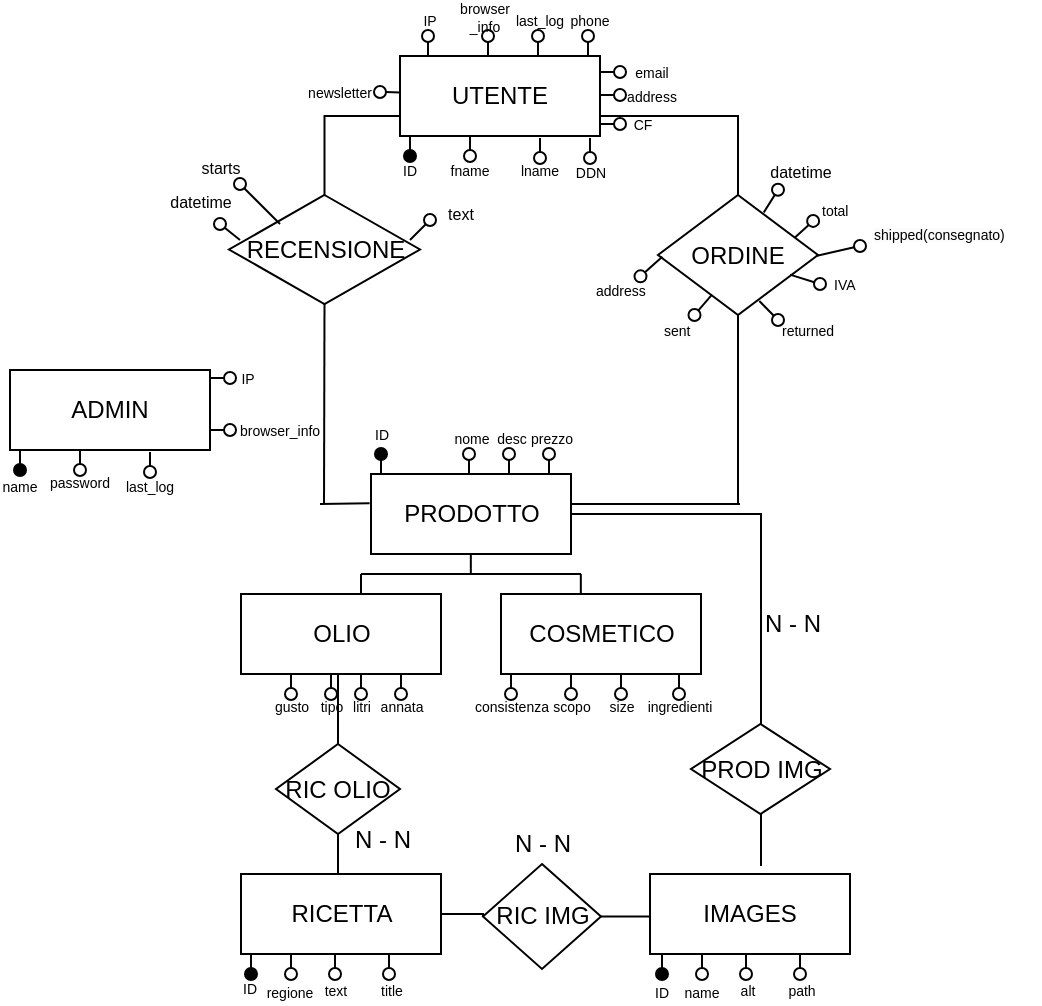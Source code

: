 <mxfile version="24.2.0" type="device">
  <diagram name="Page-1" id="3AYKA9QVEAdV145p8R4H">
    <mxGraphModel dx="463" dy="287" grid="1" gridSize="10" guides="1" tooltips="1" connect="1" arrows="1" fold="1" page="1" pageScale="1" pageWidth="850" pageHeight="1100" math="0" shadow="0">
      <root>
        <mxCell id="0" />
        <mxCell id="1" parent="0" />
        <mxCell id="TqLUojS1CVR_VBdu6LNA-1" value="ADMIN" style="whiteSpace=wrap;html=1;align=center;" parent="1" vertex="1">
          <mxGeometry x="455" y="473" width="100" height="40" as="geometry" />
        </mxCell>
        <mxCell id="TqLUojS1CVR_VBdu6LNA-4" value="" style="endArrow=oval;html=1;rounded=0;endFill=1;" parent="1" edge="1">
          <mxGeometry width="50" height="50" relative="1" as="geometry">
            <mxPoint x="460" y="513" as="sourcePoint" />
            <mxPoint x="460" y="523" as="targetPoint" />
          </mxGeometry>
        </mxCell>
        <mxCell id="TqLUojS1CVR_VBdu6LNA-5" value="name" style="text;html=1;align=center;verticalAlign=middle;whiteSpace=wrap;rounded=0;fontSize=7;" parent="1" vertex="1">
          <mxGeometry x="450" y="527" width="20" height="10" as="geometry" />
        </mxCell>
        <mxCell id="TqLUojS1CVR_VBdu6LNA-11" value="" style="endArrow=oval;html=1;rounded=0;endFill=0;" parent="1" edge="1">
          <mxGeometry width="50" height="50" relative="1" as="geometry">
            <mxPoint x="490" y="513" as="sourcePoint" />
            <mxPoint x="490" y="523" as="targetPoint" />
          </mxGeometry>
        </mxCell>
        <mxCell id="TqLUojS1CVR_VBdu6LNA-12" value="password" style="text;html=1;align=center;verticalAlign=middle;whiteSpace=wrap;rounded=0;fontSize=7;" parent="1" vertex="1">
          <mxGeometry x="480" y="523" width="20" height="13" as="geometry" />
        </mxCell>
        <mxCell id="TqLUojS1CVR_VBdu6LNA-13" value="" style="endArrow=oval;html=1;rounded=0;endFill=0;" parent="1" edge="1">
          <mxGeometry width="50" height="50" relative="1" as="geometry">
            <mxPoint x="525" y="514" as="sourcePoint" />
            <mxPoint x="525" y="524" as="targetPoint" />
          </mxGeometry>
        </mxCell>
        <mxCell id="TqLUojS1CVR_VBdu6LNA-14" value="last_log" style="text;html=1;align=center;verticalAlign=middle;whiteSpace=wrap;rounded=0;fontSize=7;" parent="1" vertex="1">
          <mxGeometry x="515" y="527" width="20" height="10" as="geometry" />
        </mxCell>
        <mxCell id="TqLUojS1CVR_VBdu6LNA-15" value="" style="endArrow=oval;html=1;rounded=0;endFill=0;" parent="1" edge="1">
          <mxGeometry width="50" height="50" relative="1" as="geometry">
            <mxPoint x="555" y="503" as="sourcePoint" />
            <mxPoint x="565" y="503" as="targetPoint" />
          </mxGeometry>
        </mxCell>
        <mxCell id="TqLUojS1CVR_VBdu6LNA-16" value="browser_info" style="text;html=1;align=center;verticalAlign=middle;whiteSpace=wrap;rounded=0;fontSize=7;" parent="1" vertex="1">
          <mxGeometry x="580" y="499" width="20" height="10" as="geometry" />
        </mxCell>
        <mxCell id="TqLUojS1CVR_VBdu6LNA-17" value="" style="endArrow=oval;html=1;rounded=0;endFill=0;" parent="1" edge="1">
          <mxGeometry width="50" height="50" relative="1" as="geometry">
            <mxPoint x="555" y="477" as="sourcePoint" />
            <mxPoint x="565" y="477" as="targetPoint" />
          </mxGeometry>
        </mxCell>
        <mxCell id="TqLUojS1CVR_VBdu6LNA-18" value="IP" style="text;html=1;align=center;verticalAlign=middle;whiteSpace=wrap;rounded=0;fontSize=7;" parent="1" vertex="1">
          <mxGeometry x="564" y="473" width="20" height="10" as="geometry" />
        </mxCell>
        <mxCell id="TqLUojS1CVR_VBdu6LNA-127" style="edgeStyle=orthogonalEdgeStyle;rounded=0;orthogonalLoop=1;jettySize=auto;html=1;exitX=0;exitY=0.75;exitDx=0;exitDy=0;endArrow=none;endFill=0;" parent="1" source="TqLUojS1CVR_VBdu6LNA-20" target="TqLUojS1CVR_VBdu6LNA-128" edge="1">
          <mxGeometry relative="1" as="geometry">
            <mxPoint x="600" y="400" as="targetPoint" />
          </mxGeometry>
        </mxCell>
        <mxCell id="TqLUojS1CVR_VBdu6LNA-129" style="edgeStyle=orthogonalEdgeStyle;rounded=0;orthogonalLoop=1;jettySize=auto;html=1;exitX=1;exitY=0.75;exitDx=0;exitDy=0;endArrow=none;endFill=0;" parent="1" source="TqLUojS1CVR_VBdu6LNA-20" target="TqLUojS1CVR_VBdu6LNA-130" edge="1">
          <mxGeometry relative="1" as="geometry">
            <mxPoint x="820" y="400" as="targetPoint" />
          </mxGeometry>
        </mxCell>
        <mxCell id="TqLUojS1CVR_VBdu6LNA-20" value="UTENTE" style="whiteSpace=wrap;html=1;align=center;" parent="1" vertex="1">
          <mxGeometry x="650" y="316" width="100" height="40" as="geometry" />
        </mxCell>
        <mxCell id="TqLUojS1CVR_VBdu6LNA-21" value="" style="endArrow=oval;html=1;rounded=0;endFill=1;" parent="1" edge="1">
          <mxGeometry width="50" height="50" relative="1" as="geometry">
            <mxPoint x="655" y="356" as="sourcePoint" />
            <mxPoint x="655" y="366" as="targetPoint" />
          </mxGeometry>
        </mxCell>
        <mxCell id="TqLUojS1CVR_VBdu6LNA-22" value="" style="endArrow=oval;html=1;rounded=0;endFill=0;" parent="1" edge="1">
          <mxGeometry width="50" height="50" relative="1" as="geometry">
            <mxPoint x="685" y="356" as="sourcePoint" />
            <mxPoint x="685" y="366" as="targetPoint" />
          </mxGeometry>
        </mxCell>
        <mxCell id="TqLUojS1CVR_VBdu6LNA-23" value="" style="endArrow=oval;html=1;rounded=0;endFill=0;" parent="1" edge="1">
          <mxGeometry width="50" height="50" relative="1" as="geometry">
            <mxPoint x="720" y="357" as="sourcePoint" />
            <mxPoint x="720" y="367" as="targetPoint" />
          </mxGeometry>
        </mxCell>
        <mxCell id="TqLUojS1CVR_VBdu6LNA-24" value="" style="endArrow=oval;html=1;rounded=0;endFill=0;" parent="1" edge="1">
          <mxGeometry width="50" height="50" relative="1" as="geometry">
            <mxPoint x="750" y="335.5" as="sourcePoint" />
            <mxPoint x="760" y="335.5" as="targetPoint" />
          </mxGeometry>
        </mxCell>
        <mxCell id="TqLUojS1CVR_VBdu6LNA-25" value="address" style="text;html=1;align=center;verticalAlign=middle;whiteSpace=wrap;rounded=0;fontSize=7;" parent="1" vertex="1">
          <mxGeometry x="766" y="331.5" width="20" height="10" as="geometry" />
        </mxCell>
        <mxCell id="TqLUojS1CVR_VBdu6LNA-26" value="" style="endArrow=oval;html=1;rounded=0;endFill=0;" parent="1" edge="1">
          <mxGeometry width="50" height="50" relative="1" as="geometry">
            <mxPoint x="750" y="350" as="sourcePoint" />
            <mxPoint x="760" y="350" as="targetPoint" />
          </mxGeometry>
        </mxCell>
        <mxCell id="TqLUojS1CVR_VBdu6LNA-27" value="ID" style="text;html=1;align=center;verticalAlign=middle;whiteSpace=wrap;rounded=0;fontSize=7;" parent="1" vertex="1">
          <mxGeometry x="645" y="369" width="20" height="10" as="geometry" />
        </mxCell>
        <mxCell id="TqLUojS1CVR_VBdu6LNA-28" value="fname" style="text;html=1;align=center;verticalAlign=middle;whiteSpace=wrap;rounded=0;fontSize=7;" parent="1" vertex="1">
          <mxGeometry x="675" y="369" width="20" height="10" as="geometry" />
        </mxCell>
        <mxCell id="TqLUojS1CVR_VBdu6LNA-29" value="lname" style="text;html=1;align=center;verticalAlign=middle;whiteSpace=wrap;rounded=0;fontSize=7;" parent="1" vertex="1">
          <mxGeometry x="710" y="369" width="20" height="10" as="geometry" />
        </mxCell>
        <mxCell id="TqLUojS1CVR_VBdu6LNA-30" value="" style="endArrow=oval;html=1;rounded=0;endFill=0;" parent="1" edge="1">
          <mxGeometry width="50" height="50" relative="1" as="geometry">
            <mxPoint x="745" y="357" as="sourcePoint" />
            <mxPoint x="745" y="367" as="targetPoint" />
          </mxGeometry>
        </mxCell>
        <mxCell id="TqLUojS1CVR_VBdu6LNA-31" value="DDN" style="text;html=1;align=center;verticalAlign=middle;whiteSpace=wrap;rounded=0;fontSize=7;" parent="1" vertex="1">
          <mxGeometry x="738" y="370" width="15" height="9" as="geometry" />
        </mxCell>
        <mxCell id="TqLUojS1CVR_VBdu6LNA-32" value="CF" style="text;html=1;align=center;verticalAlign=middle;whiteSpace=wrap;rounded=0;fontSize=7;" parent="1" vertex="1">
          <mxGeometry x="764" y="346" width="15" height="9" as="geometry" />
        </mxCell>
        <mxCell id="TqLUojS1CVR_VBdu6LNA-33" value="" style="endArrow=oval;html=1;rounded=0;endFill=0;" parent="1" edge="1">
          <mxGeometry width="50" height="50" relative="1" as="geometry">
            <mxPoint x="750" y="324" as="sourcePoint" />
            <mxPoint x="760" y="324" as="targetPoint" />
          </mxGeometry>
        </mxCell>
        <mxCell id="TqLUojS1CVR_VBdu6LNA-34" value="email" style="text;html=1;align=center;verticalAlign=middle;whiteSpace=wrap;rounded=0;fontSize=7;" parent="1" vertex="1">
          <mxGeometry x="766" y="320" width="20" height="10" as="geometry" />
        </mxCell>
        <mxCell id="TqLUojS1CVR_VBdu6LNA-36" value="phone" style="text;html=1;align=center;verticalAlign=middle;whiteSpace=wrap;rounded=0;fontSize=7;" parent="1" vertex="1">
          <mxGeometry x="735" y="294" width="20" height="10" as="geometry" />
        </mxCell>
        <mxCell id="TqLUojS1CVR_VBdu6LNA-37" value="" style="endArrow=oval;html=1;rounded=0;endFill=0;" parent="1" edge="1">
          <mxGeometry width="50" height="50" relative="1" as="geometry">
            <mxPoint x="744" y="316" as="sourcePoint" />
            <mxPoint x="744" y="306" as="targetPoint" />
          </mxGeometry>
        </mxCell>
        <mxCell id="TqLUojS1CVR_VBdu6LNA-38" value="last_log" style="text;html=1;align=center;verticalAlign=middle;whiteSpace=wrap;rounded=0;fontSize=7;" parent="1" vertex="1">
          <mxGeometry x="710" y="294" width="20" height="10" as="geometry" />
        </mxCell>
        <mxCell id="TqLUojS1CVR_VBdu6LNA-39" value="" style="endArrow=oval;html=1;rounded=0;endFill=0;" parent="1" edge="1">
          <mxGeometry width="50" height="50" relative="1" as="geometry">
            <mxPoint x="719" y="316" as="sourcePoint" />
            <mxPoint x="719" y="306" as="targetPoint" />
          </mxGeometry>
        </mxCell>
        <mxCell id="TqLUojS1CVR_VBdu6LNA-40" value="browser _info" style="text;html=1;align=center;verticalAlign=middle;whiteSpace=wrap;rounded=0;fontSize=7;" parent="1" vertex="1">
          <mxGeometry x="680" y="290" width="25" height="14" as="geometry" />
        </mxCell>
        <mxCell id="TqLUojS1CVR_VBdu6LNA-41" value="" style="endArrow=oval;html=1;rounded=0;endFill=0;" parent="1" edge="1">
          <mxGeometry width="50" height="50" relative="1" as="geometry">
            <mxPoint x="694" y="316" as="sourcePoint" />
            <mxPoint x="694" y="306" as="targetPoint" />
          </mxGeometry>
        </mxCell>
        <mxCell id="TqLUojS1CVR_VBdu6LNA-42" value="IP" style="text;html=1;align=center;verticalAlign=middle;whiteSpace=wrap;rounded=0;fontSize=7;" parent="1" vertex="1">
          <mxGeometry x="655" y="294" width="20" height="10" as="geometry" />
        </mxCell>
        <mxCell id="TqLUojS1CVR_VBdu6LNA-43" value="" style="endArrow=oval;html=1;rounded=0;endFill=0;" parent="1" edge="1">
          <mxGeometry width="50" height="50" relative="1" as="geometry">
            <mxPoint x="664" y="316" as="sourcePoint" />
            <mxPoint x="664" y="306" as="targetPoint" />
          </mxGeometry>
        </mxCell>
        <mxCell id="TqLUojS1CVR_VBdu6LNA-48" value="" style="endArrow=oval;html=1;rounded=0;endFill=0;entryX=-0.122;entryY=1.023;entryDx=0;entryDy=0;entryPerimeter=0;" parent="1" target="TqLUojS1CVR_VBdu6LNA-140" edge="1">
          <mxGeometry width="50" height="50" relative="1" as="geometry">
            <mxPoint x="845" y="409" as="sourcePoint" />
            <mxPoint x="855" y="393.91" as="targetPoint" />
          </mxGeometry>
        </mxCell>
        <mxCell id="TqLUojS1CVR_VBdu6LNA-50" value="" style="endArrow=oval;html=1;rounded=0;endFill=0;" parent="1" edge="1">
          <mxGeometry width="50" height="50" relative="1" as="geometry">
            <mxPoint x="650" y="334.19" as="sourcePoint" />
            <mxPoint x="640" y="334" as="targetPoint" />
          </mxGeometry>
        </mxCell>
        <mxCell id="TqLUojS1CVR_VBdu6LNA-51" value="newsletter" style="text;html=1;align=center;verticalAlign=middle;whiteSpace=wrap;rounded=0;fontSize=7;" parent="1" vertex="1">
          <mxGeometry x="610" y="330" width="20" height="10" as="geometry" />
        </mxCell>
        <mxCell id="TqLUojS1CVR_VBdu6LNA-123" style="edgeStyle=orthogonalEdgeStyle;rounded=0;orthogonalLoop=1;jettySize=auto;html=1;exitX=1;exitY=0.5;exitDx=0;exitDy=0;endArrow=none;endFill=0;entryX=0.555;entryY=-0.1;entryDx=0;entryDy=0;entryPerimeter=0;" parent="1" source="TqLUojS1CVR_VBdu6LNA-52" target="TqLUojS1CVR_VBdu6LNA-107" edge="1">
          <mxGeometry relative="1" as="geometry">
            <mxPoint x="850.5" y="545" as="targetPoint" />
          </mxGeometry>
        </mxCell>
        <mxCell id="TqLUojS1CVR_VBdu6LNA-52" value="PRODOTTO" style="whiteSpace=wrap;html=1;align=center;" parent="1" vertex="1">
          <mxGeometry x="635.5" y="525" width="100" height="40" as="geometry" />
        </mxCell>
        <mxCell id="TqLUojS1CVR_VBdu6LNA-53" value="" style="endArrow=oval;html=1;rounded=0;endFill=1;" parent="1" edge="1">
          <mxGeometry width="50" height="50" relative="1" as="geometry">
            <mxPoint x="640.5" y="525" as="sourcePoint" />
            <mxPoint x="640.5" y="515" as="targetPoint" />
          </mxGeometry>
        </mxCell>
        <mxCell id="TqLUojS1CVR_VBdu6LNA-54" value="ID" style="text;html=1;align=center;verticalAlign=middle;whiteSpace=wrap;rounded=0;fontSize=7;" parent="1" vertex="1">
          <mxGeometry x="630.5" y="501" width="20" height="10" as="geometry" />
        </mxCell>
        <mxCell id="TqLUojS1CVR_VBdu6LNA-57" value="nome" style="text;html=1;align=center;verticalAlign=middle;whiteSpace=wrap;rounded=0;fontSize=7;" parent="1" vertex="1">
          <mxGeometry x="675.5" y="503" width="20" height="10" as="geometry" />
        </mxCell>
        <mxCell id="TqLUojS1CVR_VBdu6LNA-58" value="" style="endArrow=oval;html=1;rounded=0;endFill=0;" parent="1" edge="1">
          <mxGeometry width="50" height="50" relative="1" as="geometry">
            <mxPoint x="684.5" y="525" as="sourcePoint" />
            <mxPoint x="684.5" y="515" as="targetPoint" />
          </mxGeometry>
        </mxCell>
        <mxCell id="TqLUojS1CVR_VBdu6LNA-59" value="desc" style="text;html=1;align=center;verticalAlign=middle;whiteSpace=wrap;rounded=0;fontSize=7;" parent="1" vertex="1">
          <mxGeometry x="695.5" y="503" width="20" height="10" as="geometry" />
        </mxCell>
        <mxCell id="TqLUojS1CVR_VBdu6LNA-60" value="" style="endArrow=oval;html=1;rounded=0;endFill=0;" parent="1" edge="1">
          <mxGeometry width="50" height="50" relative="1" as="geometry">
            <mxPoint x="704.5" y="525" as="sourcePoint" />
            <mxPoint x="704.5" y="515" as="targetPoint" />
          </mxGeometry>
        </mxCell>
        <mxCell id="TqLUojS1CVR_VBdu6LNA-116" style="edgeStyle=orthogonalEdgeStyle;rounded=0;orthogonalLoop=1;jettySize=auto;html=1;exitX=0.5;exitY=1;exitDx=0;exitDy=0;" parent="1" source="TqLUojS1CVR_VBdu6LNA-61" edge="1">
          <mxGeometry relative="1" as="geometry">
            <mxPoint x="620.5" y="615" as="targetPoint" />
          </mxGeometry>
        </mxCell>
        <mxCell id="TqLUojS1CVR_VBdu6LNA-119" style="edgeStyle=orthogonalEdgeStyle;rounded=0;orthogonalLoop=1;jettySize=auto;html=1;exitX=0.5;exitY=1;exitDx=0;exitDy=0;entryX=0.5;entryY=0;entryDx=0;entryDy=0;endArrow=none;endFill=0;" parent="1" source="TqLUojS1CVR_VBdu6LNA-61" target="TqLUojS1CVR_VBdu6LNA-118" edge="1">
          <mxGeometry relative="1" as="geometry" />
        </mxCell>
        <mxCell id="TqLUojS1CVR_VBdu6LNA-61" value="OLIO" style="whiteSpace=wrap;html=1;align=center;" parent="1" vertex="1">
          <mxGeometry x="570.5" y="585" width="100" height="40" as="geometry" />
        </mxCell>
        <mxCell id="TqLUojS1CVR_VBdu6LNA-62" value="COSMETICO" style="whiteSpace=wrap;html=1;align=center;" parent="1" vertex="1">
          <mxGeometry x="700.5" y="585" width="100" height="40" as="geometry" />
        </mxCell>
        <mxCell id="TqLUojS1CVR_VBdu6LNA-63" value="" style="endArrow=none;html=1;rounded=0;" parent="1" edge="1">
          <mxGeometry width="50" height="50" relative="1" as="geometry">
            <mxPoint x="630.5" y="585" as="sourcePoint" />
            <mxPoint x="630.5" y="575" as="targetPoint" />
          </mxGeometry>
        </mxCell>
        <mxCell id="TqLUojS1CVR_VBdu6LNA-64" value="" style="endArrow=none;html=1;rounded=0;" parent="1" edge="1">
          <mxGeometry width="50" height="50" relative="1" as="geometry">
            <mxPoint x="740.41" y="585" as="sourcePoint" />
            <mxPoint x="740.41" y="575" as="targetPoint" />
          </mxGeometry>
        </mxCell>
        <mxCell id="TqLUojS1CVR_VBdu6LNA-65" value="" style="endArrow=none;html=1;rounded=0;" parent="1" edge="1">
          <mxGeometry width="50" height="50" relative="1" as="geometry">
            <mxPoint x="630.5" y="575" as="sourcePoint" />
            <mxPoint x="740.5" y="575" as="targetPoint" />
          </mxGeometry>
        </mxCell>
        <mxCell id="TqLUojS1CVR_VBdu6LNA-66" value="" style="endArrow=none;html=1;rounded=0;" parent="1" edge="1">
          <mxGeometry width="50" height="50" relative="1" as="geometry">
            <mxPoint x="685.41" y="575" as="sourcePoint" />
            <mxPoint x="685.41" y="565" as="targetPoint" />
          </mxGeometry>
        </mxCell>
        <mxCell id="TqLUojS1CVR_VBdu6LNA-69" value="" style="endArrow=oval;html=1;rounded=0;endFill=0;" parent="1" edge="1">
          <mxGeometry width="50" height="50" relative="1" as="geometry">
            <mxPoint x="595.5" y="625" as="sourcePoint" />
            <mxPoint x="595.5" y="635" as="targetPoint" />
          </mxGeometry>
        </mxCell>
        <mxCell id="TqLUojS1CVR_VBdu6LNA-70" value="gusto" style="text;html=1;align=center;verticalAlign=middle;whiteSpace=wrap;rounded=0;fontSize=7;" parent="1" vertex="1">
          <mxGeometry x="585.5" y="635" width="20" height="13" as="geometry" />
        </mxCell>
        <mxCell id="TqLUojS1CVR_VBdu6LNA-71" value="" style="endArrow=oval;html=1;rounded=0;endFill=0;" parent="1" edge="1">
          <mxGeometry width="50" height="50" relative="1" as="geometry">
            <mxPoint x="615.5" y="625" as="sourcePoint" />
            <mxPoint x="615.5" y="635" as="targetPoint" />
          </mxGeometry>
        </mxCell>
        <mxCell id="TqLUojS1CVR_VBdu6LNA-72" value="tipo" style="text;html=1;align=center;verticalAlign=middle;whiteSpace=wrap;rounded=0;fontSize=7;" parent="1" vertex="1">
          <mxGeometry x="605.5" y="635" width="20" height="13" as="geometry" />
        </mxCell>
        <mxCell id="TqLUojS1CVR_VBdu6LNA-73" value="" style="endArrow=oval;html=1;rounded=0;endFill=0;" parent="1" edge="1">
          <mxGeometry width="50" height="50" relative="1" as="geometry">
            <mxPoint x="630.5" y="625" as="sourcePoint" />
            <mxPoint x="630.5" y="635" as="targetPoint" />
          </mxGeometry>
        </mxCell>
        <mxCell id="TqLUojS1CVR_VBdu6LNA-74" value="litri" style="text;html=1;align=center;verticalAlign=middle;whiteSpace=wrap;rounded=0;fontSize=7;" parent="1" vertex="1">
          <mxGeometry x="620.5" y="635" width="20" height="13" as="geometry" />
        </mxCell>
        <mxCell id="TqLUojS1CVR_VBdu6LNA-75" value="" style="endArrow=oval;html=1;rounded=0;endFill=0;" parent="1" edge="1">
          <mxGeometry width="50" height="50" relative="1" as="geometry">
            <mxPoint x="650.5" y="625" as="sourcePoint" />
            <mxPoint x="650.5" y="635" as="targetPoint" />
          </mxGeometry>
        </mxCell>
        <mxCell id="TqLUojS1CVR_VBdu6LNA-76" value="annata" style="text;html=1;align=center;verticalAlign=middle;whiteSpace=wrap;rounded=0;fontSize=7;" parent="1" vertex="1">
          <mxGeometry x="640.5" y="635" width="20" height="13" as="geometry" />
        </mxCell>
        <mxCell id="TqLUojS1CVR_VBdu6LNA-77" value="prezzo" style="text;html=1;align=center;verticalAlign=middle;whiteSpace=wrap;rounded=0;fontSize=7;" parent="1" vertex="1">
          <mxGeometry x="715.5" y="503" width="20" height="10" as="geometry" />
        </mxCell>
        <mxCell id="TqLUojS1CVR_VBdu6LNA-78" value="" style="endArrow=oval;html=1;rounded=0;endFill=0;" parent="1" edge="1">
          <mxGeometry width="50" height="50" relative="1" as="geometry">
            <mxPoint x="724.5" y="525" as="sourcePoint" />
            <mxPoint x="724.5" y="515" as="targetPoint" />
          </mxGeometry>
        </mxCell>
        <mxCell id="TqLUojS1CVR_VBdu6LNA-79" value="" style="endArrow=oval;html=1;rounded=0;endFill=0;" parent="1" edge="1">
          <mxGeometry width="50" height="50" relative="1" as="geometry">
            <mxPoint x="705.5" y="625" as="sourcePoint" />
            <mxPoint x="705.5" y="635" as="targetPoint" />
          </mxGeometry>
        </mxCell>
        <mxCell id="TqLUojS1CVR_VBdu6LNA-80" value="consistenza" style="text;html=1;align=center;verticalAlign=middle;whiteSpace=wrap;rounded=0;fontSize=7;" parent="1" vertex="1">
          <mxGeometry x="695.5" y="635" width="20" height="13" as="geometry" />
        </mxCell>
        <mxCell id="TqLUojS1CVR_VBdu6LNA-81" value="" style="endArrow=oval;html=1;rounded=0;endFill=0;" parent="1" edge="1">
          <mxGeometry width="50" height="50" relative="1" as="geometry">
            <mxPoint x="735.5" y="625" as="sourcePoint" />
            <mxPoint x="735.5" y="635" as="targetPoint" />
          </mxGeometry>
        </mxCell>
        <mxCell id="TqLUojS1CVR_VBdu6LNA-82" value="scopo" style="text;html=1;align=center;verticalAlign=middle;whiteSpace=wrap;rounded=0;fontSize=7;" parent="1" vertex="1">
          <mxGeometry x="725.5" y="635" width="20" height="13" as="geometry" />
        </mxCell>
        <mxCell id="TqLUojS1CVR_VBdu6LNA-83" value="" style="endArrow=oval;html=1;rounded=0;endFill=0;" parent="1" edge="1">
          <mxGeometry width="50" height="50" relative="1" as="geometry">
            <mxPoint x="760.5" y="625" as="sourcePoint" />
            <mxPoint x="760.5" y="635" as="targetPoint" />
          </mxGeometry>
        </mxCell>
        <mxCell id="TqLUojS1CVR_VBdu6LNA-84" value="size" style="text;html=1;align=center;verticalAlign=middle;whiteSpace=wrap;rounded=0;fontSize=7;" parent="1" vertex="1">
          <mxGeometry x="750.5" y="635" width="20" height="13" as="geometry" />
        </mxCell>
        <mxCell id="TqLUojS1CVR_VBdu6LNA-85" value="" style="endArrow=oval;html=1;rounded=0;endFill=0;" parent="1" edge="1">
          <mxGeometry width="50" height="50" relative="1" as="geometry">
            <mxPoint x="789.5" y="625" as="sourcePoint" />
            <mxPoint x="789.5" y="635" as="targetPoint" />
          </mxGeometry>
        </mxCell>
        <mxCell id="TqLUojS1CVR_VBdu6LNA-86" value="ingredienti" style="text;html=1;align=center;verticalAlign=middle;whiteSpace=wrap;rounded=0;fontSize=7;" parent="1" vertex="1">
          <mxGeometry x="779.5" y="635" width="20" height="13" as="geometry" />
        </mxCell>
        <mxCell id="TqLUojS1CVR_VBdu6LNA-122" style="edgeStyle=orthogonalEdgeStyle;rounded=0;orthogonalLoop=1;jettySize=auto;html=1;exitX=1;exitY=0.5;exitDx=0;exitDy=0;entryX=0;entryY=0.5;entryDx=0;entryDy=0;endArrow=none;endFill=0;" parent="1" source="TqLUojS1CVR_VBdu6LNA-156" target="TqLUojS1CVR_VBdu6LNA-107" edge="1">
          <mxGeometry relative="1" as="geometry" />
        </mxCell>
        <mxCell id="TqLUojS1CVR_VBdu6LNA-88" value="RICETTA" style="whiteSpace=wrap;html=1;align=center;" parent="1" vertex="1">
          <mxGeometry x="570.5" y="725" width="100" height="40" as="geometry" />
        </mxCell>
        <mxCell id="TqLUojS1CVR_VBdu6LNA-91" value="ID" style="text;html=1;align=center;verticalAlign=middle;whiteSpace=wrap;rounded=0;fontSize=7;" parent="1" vertex="1">
          <mxGeometry x="565" y="778" width="20" height="10" as="geometry" />
        </mxCell>
        <mxCell id="TqLUojS1CVR_VBdu6LNA-92" value="regione" style="text;html=1;align=center;verticalAlign=middle;whiteSpace=wrap;rounded=0;fontSize=7;" parent="1" vertex="1">
          <mxGeometry x="585" y="780" width="20" height="10" as="geometry" />
        </mxCell>
        <mxCell id="TqLUojS1CVR_VBdu6LNA-95" value="text" style="text;html=1;align=center;verticalAlign=middle;whiteSpace=wrap;rounded=0;fontSize=7;" parent="1" vertex="1">
          <mxGeometry x="608" y="779" width="20" height="10" as="geometry" />
        </mxCell>
        <mxCell id="TqLUojS1CVR_VBdu6LNA-97" value="title" style="text;html=1;align=center;verticalAlign=middle;whiteSpace=wrap;rounded=0;fontSize=7;" parent="1" vertex="1">
          <mxGeometry x="635.5" y="779" width="20" height="10" as="geometry" />
        </mxCell>
        <mxCell id="TqLUojS1CVR_VBdu6LNA-99" value="" style="endArrow=oval;html=1;rounded=0;endFill=1;" parent="1" edge="1">
          <mxGeometry width="50" height="50" relative="1" as="geometry">
            <mxPoint x="575.5" y="765" as="sourcePoint" />
            <mxPoint x="575.5" y="775" as="targetPoint" />
          </mxGeometry>
        </mxCell>
        <mxCell id="TqLUojS1CVR_VBdu6LNA-101" value="" style="endArrow=oval;html=1;rounded=0;endFill=0;" parent="1" edge="1">
          <mxGeometry width="50" height="50" relative="1" as="geometry">
            <mxPoint x="595.5" y="765" as="sourcePoint" />
            <mxPoint x="595.5" y="775" as="targetPoint" />
          </mxGeometry>
        </mxCell>
        <mxCell id="TqLUojS1CVR_VBdu6LNA-103" value="" style="endArrow=oval;html=1;rounded=0;endFill=0;" parent="1" edge="1">
          <mxGeometry width="50" height="50" relative="1" as="geometry">
            <mxPoint x="617.5" y="765" as="sourcePoint" />
            <mxPoint x="617.5" y="775" as="targetPoint" />
          </mxGeometry>
        </mxCell>
        <mxCell id="TqLUojS1CVR_VBdu6LNA-105" value="" style="endArrow=oval;html=1;rounded=0;endFill=0;" parent="1" edge="1">
          <mxGeometry width="50" height="50" relative="1" as="geometry">
            <mxPoint x="644.5" y="765" as="sourcePoint" />
            <mxPoint x="644.5" y="775" as="targetPoint" />
          </mxGeometry>
        </mxCell>
        <mxCell id="TqLUojS1CVR_VBdu6LNA-107" value="IMAGES" style="whiteSpace=wrap;html=1;align=center;" parent="1" vertex="1">
          <mxGeometry x="775" y="725" width="100" height="40" as="geometry" />
        </mxCell>
        <mxCell id="TqLUojS1CVR_VBdu6LNA-108" value="name" style="text;html=1;align=center;verticalAlign=middle;whiteSpace=wrap;rounded=0;fontSize=7;" parent="1" vertex="1">
          <mxGeometry x="790.5" y="780" width="20" height="10" as="geometry" />
        </mxCell>
        <mxCell id="TqLUojS1CVR_VBdu6LNA-109" value="alt" style="text;html=1;align=center;verticalAlign=middle;whiteSpace=wrap;rounded=0;fontSize=7;" parent="1" vertex="1">
          <mxGeometry x="813.5" y="779" width="20" height="10" as="geometry" />
        </mxCell>
        <mxCell id="TqLUojS1CVR_VBdu6LNA-110" value="path" style="text;html=1;align=center;verticalAlign=middle;whiteSpace=wrap;rounded=0;fontSize=7;" parent="1" vertex="1">
          <mxGeometry x="841" y="779" width="20" height="10" as="geometry" />
        </mxCell>
        <mxCell id="TqLUojS1CVR_VBdu6LNA-111" value="" style="endArrow=oval;html=1;rounded=0;endFill=1;" parent="1" edge="1">
          <mxGeometry width="50" height="50" relative="1" as="geometry">
            <mxPoint x="781" y="765" as="sourcePoint" />
            <mxPoint x="781" y="775" as="targetPoint" />
          </mxGeometry>
        </mxCell>
        <mxCell id="TqLUojS1CVR_VBdu6LNA-112" value="" style="endArrow=oval;html=1;rounded=0;endFill=0;" parent="1" edge="1">
          <mxGeometry width="50" height="50" relative="1" as="geometry">
            <mxPoint x="801" y="765" as="sourcePoint" />
            <mxPoint x="801" y="775" as="targetPoint" />
          </mxGeometry>
        </mxCell>
        <mxCell id="TqLUojS1CVR_VBdu6LNA-113" value="" style="endArrow=oval;html=1;rounded=0;endFill=0;" parent="1" edge="1">
          <mxGeometry width="50" height="50" relative="1" as="geometry">
            <mxPoint x="823" y="765" as="sourcePoint" />
            <mxPoint x="823" y="775" as="targetPoint" />
          </mxGeometry>
        </mxCell>
        <mxCell id="TqLUojS1CVR_VBdu6LNA-114" value="" style="endArrow=oval;html=1;rounded=0;endFill=0;" parent="1" edge="1">
          <mxGeometry width="50" height="50" relative="1" as="geometry">
            <mxPoint x="850" y="765" as="sourcePoint" />
            <mxPoint x="850" y="775" as="targetPoint" />
          </mxGeometry>
        </mxCell>
        <mxCell id="TqLUojS1CVR_VBdu6LNA-115" value="ID" style="text;html=1;align=center;verticalAlign=middle;whiteSpace=wrap;rounded=0;fontSize=7;" parent="1" vertex="1">
          <mxGeometry x="770.5" y="780" width="20" height="10" as="geometry" />
        </mxCell>
        <mxCell id="TqLUojS1CVR_VBdu6LNA-121" style="edgeStyle=orthogonalEdgeStyle;rounded=0;orthogonalLoop=1;jettySize=auto;html=1;exitX=0.5;exitY=1;exitDx=0;exitDy=0;endArrow=none;endFill=0;" parent="1" source="TqLUojS1CVR_VBdu6LNA-118" target="TqLUojS1CVR_VBdu6LNA-88" edge="1">
          <mxGeometry relative="1" as="geometry" />
        </mxCell>
        <mxCell id="TqLUojS1CVR_VBdu6LNA-118" value="RIC OLIO" style="rhombus;whiteSpace=wrap;html=1;" parent="1" vertex="1">
          <mxGeometry x="588" y="660" width="62" height="45" as="geometry" />
        </mxCell>
        <mxCell id="TqLUojS1CVR_VBdu6LNA-124" value="N - N" style="text;html=1;align=center;verticalAlign=middle;resizable=0;points=[];autosize=1;strokeColor=none;fillColor=none;" parent="1" vertex="1">
          <mxGeometry x="696" y="695" width="50" height="30" as="geometry" />
        </mxCell>
        <mxCell id="TqLUojS1CVR_VBdu6LNA-125" value="&lt;p style=&quot;line-height: 120%;&quot;&gt;N - N&lt;/p&gt;" style="text;html=1;align=center;verticalAlign=middle;resizable=0;points=[];autosize=1;strokeColor=none;fillColor=none;" parent="1" vertex="1">
          <mxGeometry x="615.5" y="683" width="50" height="50" as="geometry" />
        </mxCell>
        <mxCell id="TqLUojS1CVR_VBdu6LNA-126" value="N - N" style="text;html=1;align=center;verticalAlign=middle;resizable=0;points=[];autosize=1;strokeColor=none;fillColor=none;" parent="1" vertex="1">
          <mxGeometry x="820.5" y="585" width="50" height="30" as="geometry" />
        </mxCell>
        <mxCell id="TqLUojS1CVR_VBdu6LNA-128" value="RECENSIONE" style="rhombus;whiteSpace=wrap;html=1;" parent="1" vertex="1">
          <mxGeometry x="564.5" y="385.5" width="95.5" height="54.5" as="geometry" />
        </mxCell>
        <mxCell id="TqLUojS1CVR_VBdu6LNA-130" value="ORDINE" style="rhombus;whiteSpace=wrap;html=1;" parent="1" vertex="1">
          <mxGeometry x="779" y="385.5" width="80" height="60" as="geometry" />
        </mxCell>
        <mxCell id="TqLUojS1CVR_VBdu6LNA-132" value="" style="endArrow=oval;html=1;rounded=0;endFill=0;" parent="1" edge="1">
          <mxGeometry width="50" height="50" relative="1" as="geometry">
            <mxPoint x="570" y="408" as="sourcePoint" />
            <mxPoint x="560" y="400" as="targetPoint" />
          </mxGeometry>
        </mxCell>
        <mxCell id="TqLUojS1CVR_VBdu6LNA-133" value="" style="endArrow=oval;html=1;rounded=0;endFill=0;exitX=0.267;exitY=0.266;exitDx=0;exitDy=0;exitPerimeter=0;" parent="1" source="TqLUojS1CVR_VBdu6LNA-128" edge="1">
          <mxGeometry width="50" height="50" relative="1" as="geometry">
            <mxPoint x="590" y="395.5" as="sourcePoint" />
            <mxPoint x="570" y="380" as="targetPoint" />
          </mxGeometry>
        </mxCell>
        <mxCell id="TqLUojS1CVR_VBdu6LNA-134" value="" style="endArrow=oval;html=1;rounded=0;endFill=0;" parent="1" edge="1">
          <mxGeometry width="50" height="50" relative="1" as="geometry">
            <mxPoint x="655" y="408" as="sourcePoint" />
            <mxPoint x="665" y="398" as="targetPoint" />
          </mxGeometry>
        </mxCell>
        <mxCell id="TqLUojS1CVR_VBdu6LNA-135" value="&lt;font style=&quot;font-size: 8px;&quot;&gt;starts&lt;/font&gt;" style="text;html=1;align=center;verticalAlign=middle;resizable=0;points=[];autosize=1;strokeColor=none;fillColor=none;" parent="1" vertex="1">
          <mxGeometry x="540" y="356" width="40" height="30" as="geometry" />
        </mxCell>
        <mxCell id="TqLUojS1CVR_VBdu6LNA-137" value="&lt;span style=&quot;font-size: 8px;&quot;&gt;datetime&lt;/span&gt;" style="text;html=1;align=center;verticalAlign=middle;resizable=0;points=[];autosize=1;strokeColor=none;fillColor=none;" parent="1" vertex="1">
          <mxGeometry x="525" y="373" width="50" height="30" as="geometry" />
        </mxCell>
        <mxCell id="TqLUojS1CVR_VBdu6LNA-138" value="&lt;span style=&quot;font-size: 8px;&quot;&gt;text&lt;/span&gt;" style="text;html=1;align=center;verticalAlign=middle;resizable=0;points=[];autosize=1;strokeColor=none;fillColor=none;" parent="1" vertex="1">
          <mxGeometry x="660" y="379" width="40" height="30" as="geometry" />
        </mxCell>
        <mxCell id="TqLUojS1CVR_VBdu6LNA-139" value="&lt;span style=&quot;font-size: 8px;&quot;&gt;datetime&lt;/span&gt;" style="text;html=1;align=center;verticalAlign=middle;resizable=0;points=[];autosize=1;strokeColor=none;fillColor=none;" parent="1" vertex="1">
          <mxGeometry x="825" y="358" width="50" height="30" as="geometry" />
        </mxCell>
        <mxCell id="TqLUojS1CVR_VBdu6LNA-140" value="&lt;div style=&quot;text-align: center;&quot;&gt;&lt;span style=&quot;background-color: initial; font-size: 7px;&quot;&gt;total&lt;/span&gt;&lt;/div&gt;" style="text;whiteSpace=wrap;html=1;" parent="1" vertex="1">
          <mxGeometry x="859" y="378" width="20" height="20" as="geometry" />
        </mxCell>
        <mxCell id="TqLUojS1CVR_VBdu6LNA-142" value="&lt;span style=&quot;color: rgb(0, 0, 0); font-family: Helvetica; font-size: 7px; font-style: normal; font-variant-ligatures: normal; font-variant-caps: normal; font-weight: 400; letter-spacing: normal; orphans: 2; text-align: center; text-indent: 0px; text-transform: none; widows: 2; word-spacing: 0px; -webkit-text-stroke-width: 0px; white-space: normal; background-color: rgb(251, 251, 251); text-decoration-thickness: initial; text-decoration-style: initial; text-decoration-color: initial; float: none; display: inline !important;&quot;&gt;shipped(consegnato)&lt;/span&gt;" style="text;whiteSpace=wrap;html=1;fontSize=7;" parent="1" vertex="1">
          <mxGeometry x="885" y="395" width="85" height="20" as="geometry" />
        </mxCell>
        <mxCell id="TqLUojS1CVR_VBdu6LNA-143" value="&lt;div style=&quot;text-align: center;&quot;&gt;&lt;span style=&quot;background-color: initial; font-size: 7px;&quot;&gt;IVA&lt;/span&gt;&lt;/div&gt;" style="text;whiteSpace=wrap;html=1;" parent="1" vertex="1">
          <mxGeometry x="865" y="415" width="65" height="20" as="geometry" />
        </mxCell>
        <mxCell id="TqLUojS1CVR_VBdu6LNA-144" value="&lt;div style=&quot;text-align: center;&quot;&gt;&lt;span style=&quot;background-color: initial; font-size: 7px;&quot;&gt;address&lt;/span&gt;&lt;/div&gt;" style="text;whiteSpace=wrap;html=1;" parent="1" vertex="1">
          <mxGeometry x="746" y="418" width="20" height="20" as="geometry" />
        </mxCell>
        <mxCell id="TqLUojS1CVR_VBdu6LNA-145" value="&lt;span style=&quot;color: rgb(0, 0, 0); font-family: Helvetica; font-size: 7px; font-style: normal; font-variant-ligatures: normal; font-variant-caps: normal; font-weight: 400; letter-spacing: normal; orphans: 2; text-align: center; text-indent: 0px; text-transform: none; widows: 2; word-spacing: 0px; -webkit-text-stroke-width: 0px; white-space: normal; background-color: rgb(251, 251, 251); text-decoration-thickness: initial; text-decoration-style: initial; text-decoration-color: initial; display: inline !important; float: none;&quot;&gt;returned&lt;/span&gt;" style="text;whiteSpace=wrap;html=1;" parent="1" vertex="1">
          <mxGeometry x="839" y="438" width="61" height="20" as="geometry" />
        </mxCell>
        <mxCell id="TqLUojS1CVR_VBdu6LNA-146" value="&lt;span style=&quot;color: rgb(0, 0, 0); font-family: Helvetica; font-size: 7px; font-style: normal; font-variant-ligatures: normal; font-variant-caps: normal; font-weight: 400; letter-spacing: normal; orphans: 2; text-align: center; text-indent: 0px; text-transform: none; widows: 2; word-spacing: 0px; -webkit-text-stroke-width: 0px; white-space: normal; background-color: rgb(251, 251, 251); text-decoration-thickness: initial; text-decoration-style: initial; text-decoration-color: initial; display: inline !important; float: none;&quot;&gt;sent&lt;/span&gt;" style="text;whiteSpace=wrap;html=1;" parent="1" vertex="1">
          <mxGeometry x="779.5" y="438" width="46" height="20" as="geometry" />
        </mxCell>
        <mxCell id="TqLUojS1CVR_VBdu6LNA-148" value="" style="endArrow=oval;html=1;rounded=0;endFill=0;exitX=0.027;exitY=0.515;exitDx=0;exitDy=0;exitPerimeter=0;" parent="1" source="TqLUojS1CVR_VBdu6LNA-130" edge="1">
          <mxGeometry width="50" height="50" relative="1" as="geometry">
            <mxPoint x="772.75" y="423.83" as="sourcePoint" />
            <mxPoint x="770.25" y="426.176" as="targetPoint" />
          </mxGeometry>
        </mxCell>
        <mxCell id="TqLUojS1CVR_VBdu6LNA-149" value="" style="endArrow=oval;html=1;rounded=0;endFill=0;exitX=0.661;exitY=0.146;exitDx=0;exitDy=0;exitPerimeter=0;" parent="1" source="TqLUojS1CVR_VBdu6LNA-130" edge="1">
          <mxGeometry width="50" height="50" relative="1" as="geometry">
            <mxPoint x="829" y="398" as="sourcePoint" />
            <mxPoint x="839" y="382.91" as="targetPoint" />
          </mxGeometry>
        </mxCell>
        <mxCell id="TqLUojS1CVR_VBdu6LNA-150" value="" style="endArrow=oval;html=1;rounded=0;endFill=0;exitX=1;exitY=0.5;exitDx=0;exitDy=0;" parent="1" edge="1">
          <mxGeometry width="50" height="50" relative="1" as="geometry">
            <mxPoint x="858" y="416" as="sourcePoint" />
            <mxPoint x="880" y="411" as="targetPoint" />
          </mxGeometry>
        </mxCell>
        <mxCell id="TqLUojS1CVR_VBdu6LNA-151" value="" style="endArrow=oval;html=1;rounded=0;endFill=0;exitX=1.006;exitY=-0.079;exitDx=0;exitDy=0;exitPerimeter=0;" parent="1" edge="1">
          <mxGeometry width="50" height="50" relative="1" as="geometry">
            <mxPoint x="806" y="435.32" as="sourcePoint" />
            <mxPoint x="797.25" y="445.496" as="targetPoint" />
          </mxGeometry>
        </mxCell>
        <mxCell id="TqLUojS1CVR_VBdu6LNA-152" value="" style="endArrow=oval;html=1;rounded=0;endFill=0;exitX=0.633;exitY=0.883;exitDx=0;exitDy=0;exitPerimeter=0;entryX=0;entryY=0.5;entryDx=0;entryDy=0;" parent="1" source="TqLUojS1CVR_VBdu6LNA-130" target="TqLUojS1CVR_VBdu6LNA-145" edge="1">
          <mxGeometry width="50" height="50" relative="1" as="geometry">
            <mxPoint x="816" y="445.32" as="sourcePoint" />
            <mxPoint x="807.25" y="455.496" as="targetPoint" />
          </mxGeometry>
        </mxCell>
        <mxCell id="TqLUojS1CVR_VBdu6LNA-154" value="" style="endArrow=oval;html=1;rounded=0;endFill=0;exitX=1.006;exitY=-0.079;exitDx=0;exitDy=0;exitPerimeter=0;" parent="1" edge="1">
          <mxGeometry width="50" height="50" relative="1" as="geometry">
            <mxPoint x="845" y="425.32" as="sourcePoint" />
            <mxPoint x="860" y="430" as="targetPoint" />
          </mxGeometry>
        </mxCell>
        <mxCell id="TqLUojS1CVR_VBdu6LNA-157" value="" style="edgeStyle=orthogonalEdgeStyle;rounded=0;orthogonalLoop=1;jettySize=auto;html=1;exitX=1;exitY=0.5;exitDx=0;exitDy=0;entryX=0;entryY=0.5;entryDx=0;entryDy=0;endArrow=none;endFill=0;" parent="1" source="TqLUojS1CVR_VBdu6LNA-88" target="TqLUojS1CVR_VBdu6LNA-156" edge="1">
          <mxGeometry relative="1" as="geometry">
            <mxPoint x="671" y="745" as="sourcePoint" />
            <mxPoint x="775" y="745" as="targetPoint" />
          </mxGeometry>
        </mxCell>
        <mxCell id="TqLUojS1CVR_VBdu6LNA-156" value="RIC IMG" style="rhombus;whiteSpace=wrap;html=1;" parent="1" vertex="1">
          <mxGeometry x="691.5" y="720" width="59" height="52.5" as="geometry" />
        </mxCell>
        <mxCell id="TqLUojS1CVR_VBdu6LNA-159" value="PROD IMG" style="rhombus;whiteSpace=wrap;html=1;" parent="1" vertex="1">
          <mxGeometry x="795.5" y="650" width="69.5" height="45" as="geometry" />
        </mxCell>
        <mxCell id="TqLUojS1CVR_VBdu6LNA-162" value="" style="endArrow=none;html=1;rounded=0;entryX=0.5;entryY=1;entryDx=0;entryDy=0;" parent="1" target="TqLUojS1CVR_VBdu6LNA-128" edge="1">
          <mxGeometry width="50" height="50" relative="1" as="geometry">
            <mxPoint x="612" y="540" as="sourcePoint" />
            <mxPoint x="644" y="475" as="targetPoint" />
          </mxGeometry>
        </mxCell>
        <mxCell id="TqLUojS1CVR_VBdu6LNA-163" value="" style="endArrow=none;html=1;rounded=0;entryX=-0.007;entryY=0.365;entryDx=0;entryDy=0;entryPerimeter=0;" parent="1" target="TqLUojS1CVR_VBdu6LNA-52" edge="1">
          <mxGeometry width="50" height="50" relative="1" as="geometry">
            <mxPoint x="610" y="540" as="sourcePoint" />
            <mxPoint x="635.5" y="544.73" as="targetPoint" />
          </mxGeometry>
        </mxCell>
        <mxCell id="TqLUojS1CVR_VBdu6LNA-164" value="" style="endArrow=none;html=1;rounded=0;" parent="1" edge="1">
          <mxGeometry width="50" height="50" relative="1" as="geometry">
            <mxPoint x="735.5" y="540" as="sourcePoint" />
            <mxPoint x="820" y="540" as="targetPoint" />
          </mxGeometry>
        </mxCell>
        <mxCell id="TqLUojS1CVR_VBdu6LNA-165" value="" style="endArrow=none;html=1;rounded=0;entryX=0.5;entryY=1;entryDx=0;entryDy=0;" parent="1" target="TqLUojS1CVR_VBdu6LNA-130" edge="1">
          <mxGeometry width="50" height="50" relative="1" as="geometry">
            <mxPoint x="819" y="540" as="sourcePoint" />
            <mxPoint x="870.5" y="490" as="targetPoint" />
          </mxGeometry>
        </mxCell>
      </root>
    </mxGraphModel>
  </diagram>
</mxfile>
